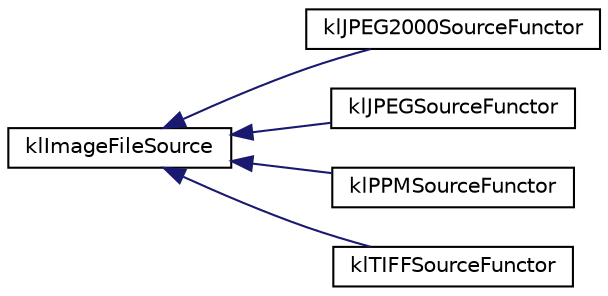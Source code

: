 digraph G
{
  edge [fontname="Helvetica",fontsize="10",labelfontname="Helvetica",labelfontsize="10"];
  node [fontname="Helvetica",fontsize="10",shape=record];
  rankdir=LR;
  Node1 [label="klImageFileSource",height=0.2,width=0.4,color="black", fillcolor="white", style="filled",URL="$classkl_image_file_source.html"];
  Node1 -> Node2 [dir=back,color="midnightblue",fontsize="10",style="solid",fontname="Helvetica"];
  Node2 [label="klJPEG2000SourceFunctor",height=0.2,width=0.4,color="black", fillcolor="white", style="filled",URL="$classkl_j_p_e_g2000_source_functor.html"];
  Node1 -> Node3 [dir=back,color="midnightblue",fontsize="10",style="solid",fontname="Helvetica"];
  Node3 [label="klJPEGSourceFunctor",height=0.2,width=0.4,color="black", fillcolor="white", style="filled",URL="$classkl_j_p_e_g_source_functor.html"];
  Node1 -> Node4 [dir=back,color="midnightblue",fontsize="10",style="solid",fontname="Helvetica"];
  Node4 [label="klPPMSourceFunctor",height=0.2,width=0.4,color="black", fillcolor="white", style="filled",URL="$classkl_p_p_m_source_functor.html"];
  Node1 -> Node5 [dir=back,color="midnightblue",fontsize="10",style="solid",fontname="Helvetica"];
  Node5 [label="klTIFFSourceFunctor",height=0.2,width=0.4,color="black", fillcolor="white", style="filled",URL="$classkl_t_i_f_f_source_functor.html"];
}
